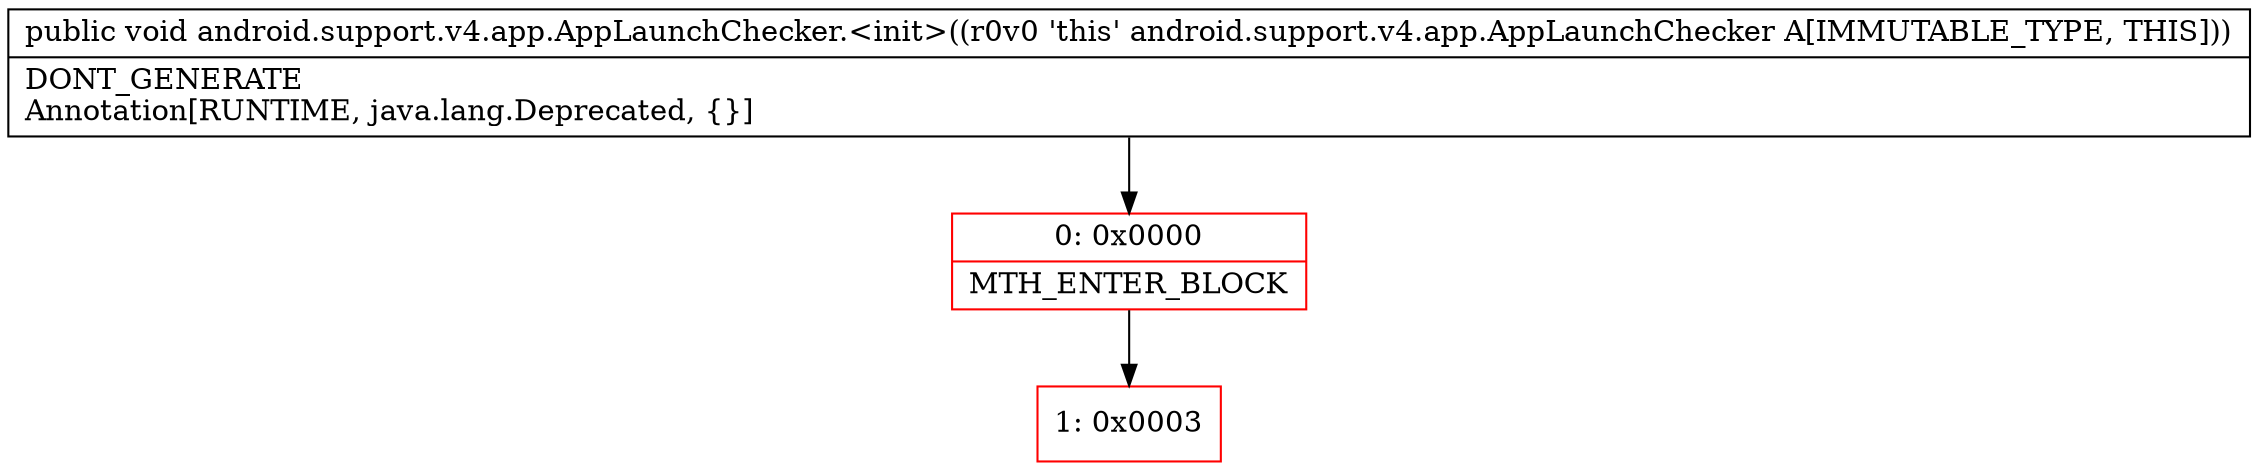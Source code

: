 digraph "CFG forandroid.support.v4.app.AppLaunchChecker.\<init\>()V" {
subgraph cluster_Region_1452779884 {
label = "R(0)";
node [shape=record,color=blue];
}
Node_0 [shape=record,color=red,label="{0\:\ 0x0000|MTH_ENTER_BLOCK\l}"];
Node_1 [shape=record,color=red,label="{1\:\ 0x0003}"];
MethodNode[shape=record,label="{public void android.support.v4.app.AppLaunchChecker.\<init\>((r0v0 'this' android.support.v4.app.AppLaunchChecker A[IMMUTABLE_TYPE, THIS]))  | DONT_GENERATE\lAnnotation[RUNTIME, java.lang.Deprecated, \{\}]\l}"];
MethodNode -> Node_0;
Node_0 -> Node_1;
}

